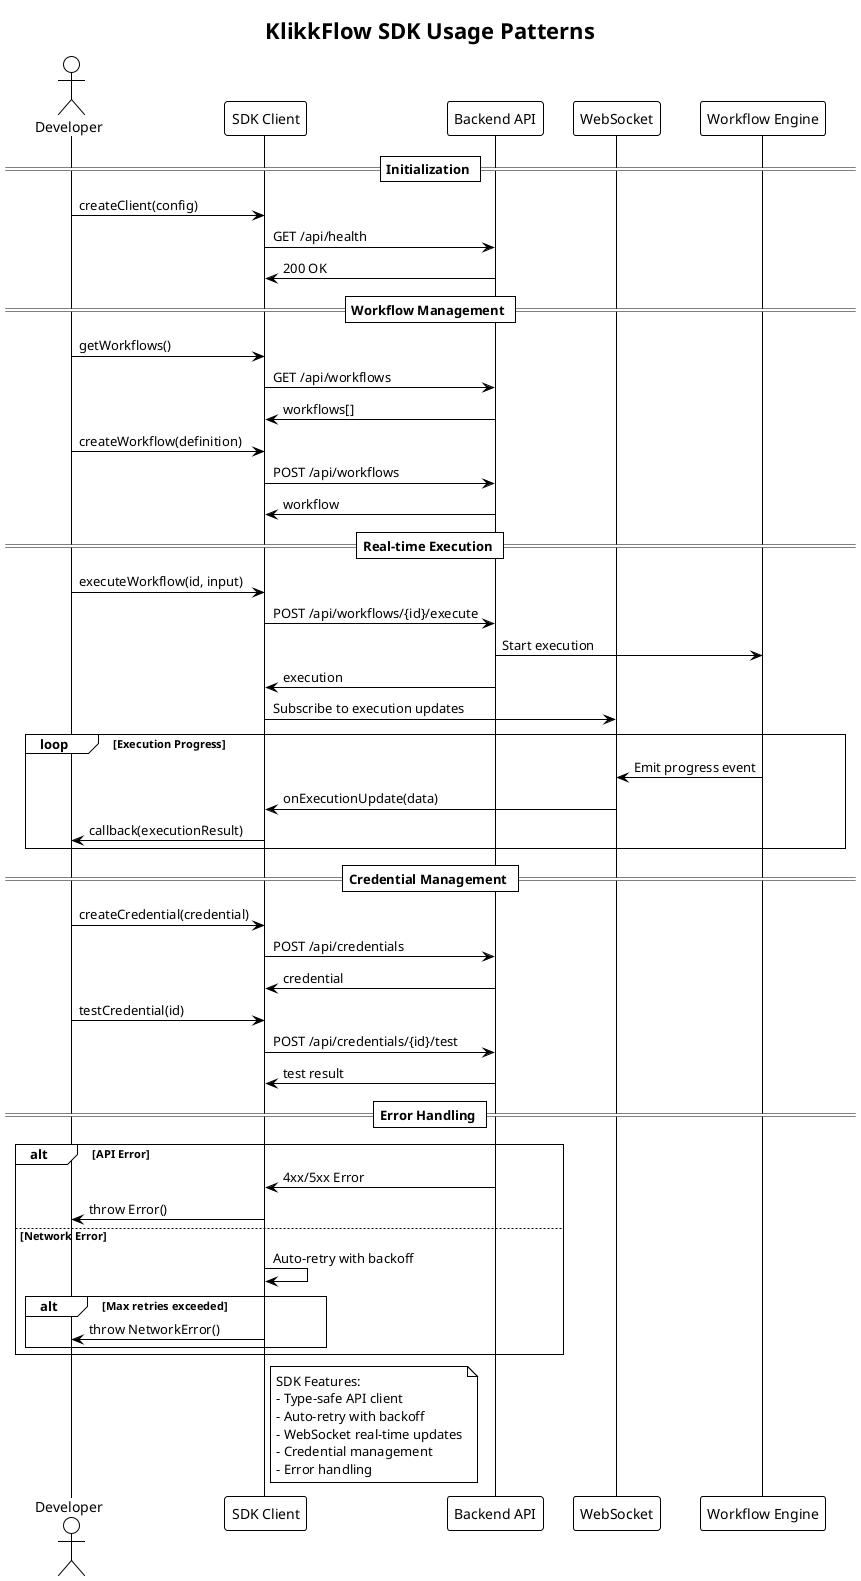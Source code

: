 @startuml SDK Integration
!theme plain
title KlikkFlow SDK Usage Patterns

actor Developer as dev
participant "SDK Client" as sdk
participant "Backend API" as api
participant "WebSocket" as ws
participant "Workflow Engine" as engine

== Initialization ==
dev -> sdk: createClient(config)
sdk -> api: GET /api/health
api -> sdk: 200 OK

== Workflow Management ==
dev -> sdk: getWorkflows()
sdk -> api: GET /api/workflows
api -> sdk: workflows[]

dev -> sdk: createWorkflow(definition)
sdk -> api: POST /api/workflows
api -> sdk: workflow

== Real-time Execution ==
dev -> sdk: executeWorkflow(id, input)
sdk -> api: POST /api/workflows/{id}/execute
api -> engine: Start execution
api -> sdk: execution

sdk -> ws: Subscribe to execution updates
loop Execution Progress
  engine -> ws: Emit progress event
  ws -> sdk: onExecutionUpdate(data)
  sdk -> dev: callback(executionResult)
end

== Credential Management ==
dev -> sdk: createCredential(credential)
sdk -> api: POST /api/credentials
api -> sdk: credential

dev -> sdk: testCredential(id)
sdk -> api: POST /api/credentials/{id}/test
api -> sdk: test result

== Error Handling ==
alt API Error
  api -> sdk: 4xx/5xx Error
  sdk -> dev: throw Error()
else Network Error
  sdk -> sdk: Auto-retry with backoff
  alt Max retries exceeded
    sdk -> dev: throw NetworkError()
  end
end

note right of sdk
  SDK Features:
  - Type-safe API client
  - Auto-retry with backoff
  - WebSocket real-time updates
  - Credential management
  - Error handling
end note

@enduml